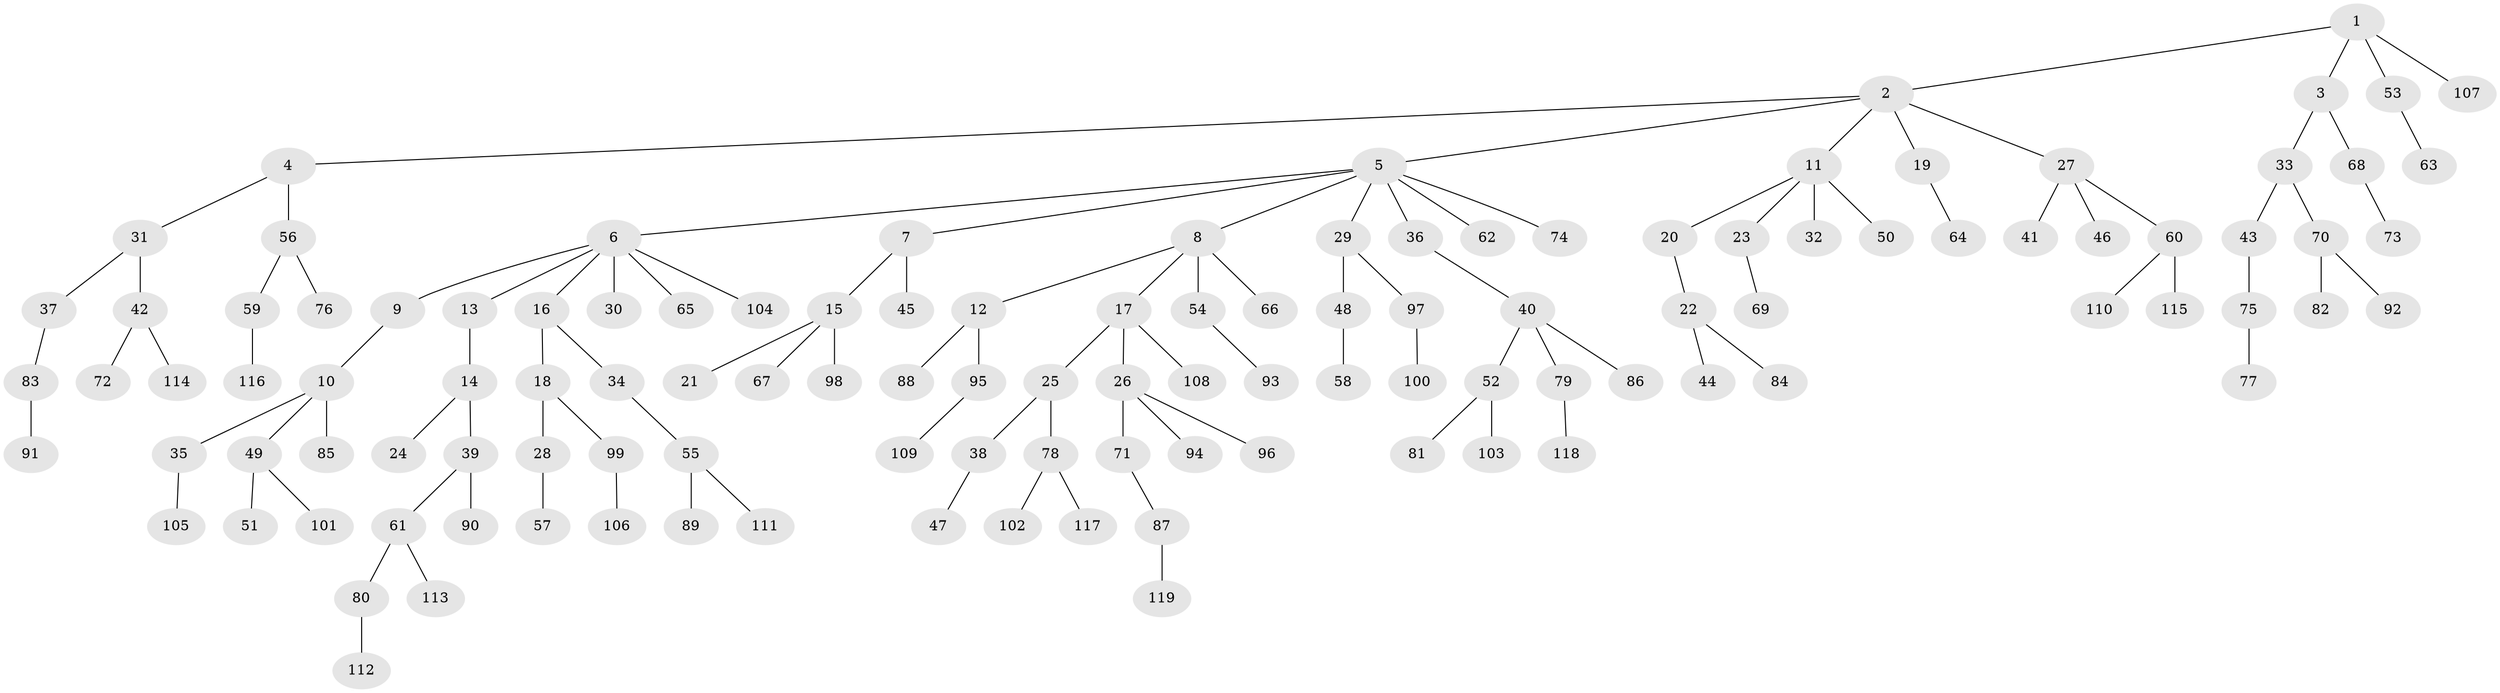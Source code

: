 // Generated by graph-tools (version 1.1) at 2025/36/03/09/25 02:36:34]
// undirected, 119 vertices, 118 edges
graph export_dot {
graph [start="1"]
  node [color=gray90,style=filled];
  1;
  2;
  3;
  4;
  5;
  6;
  7;
  8;
  9;
  10;
  11;
  12;
  13;
  14;
  15;
  16;
  17;
  18;
  19;
  20;
  21;
  22;
  23;
  24;
  25;
  26;
  27;
  28;
  29;
  30;
  31;
  32;
  33;
  34;
  35;
  36;
  37;
  38;
  39;
  40;
  41;
  42;
  43;
  44;
  45;
  46;
  47;
  48;
  49;
  50;
  51;
  52;
  53;
  54;
  55;
  56;
  57;
  58;
  59;
  60;
  61;
  62;
  63;
  64;
  65;
  66;
  67;
  68;
  69;
  70;
  71;
  72;
  73;
  74;
  75;
  76;
  77;
  78;
  79;
  80;
  81;
  82;
  83;
  84;
  85;
  86;
  87;
  88;
  89;
  90;
  91;
  92;
  93;
  94;
  95;
  96;
  97;
  98;
  99;
  100;
  101;
  102;
  103;
  104;
  105;
  106;
  107;
  108;
  109;
  110;
  111;
  112;
  113;
  114;
  115;
  116;
  117;
  118;
  119;
  1 -- 2;
  1 -- 3;
  1 -- 53;
  1 -- 107;
  2 -- 4;
  2 -- 5;
  2 -- 11;
  2 -- 19;
  2 -- 27;
  3 -- 33;
  3 -- 68;
  4 -- 31;
  4 -- 56;
  5 -- 6;
  5 -- 7;
  5 -- 8;
  5 -- 29;
  5 -- 36;
  5 -- 62;
  5 -- 74;
  6 -- 9;
  6 -- 13;
  6 -- 16;
  6 -- 30;
  6 -- 65;
  6 -- 104;
  7 -- 15;
  7 -- 45;
  8 -- 12;
  8 -- 17;
  8 -- 54;
  8 -- 66;
  9 -- 10;
  10 -- 35;
  10 -- 49;
  10 -- 85;
  11 -- 20;
  11 -- 23;
  11 -- 32;
  11 -- 50;
  12 -- 88;
  12 -- 95;
  13 -- 14;
  14 -- 24;
  14 -- 39;
  15 -- 21;
  15 -- 67;
  15 -- 98;
  16 -- 18;
  16 -- 34;
  17 -- 25;
  17 -- 26;
  17 -- 108;
  18 -- 28;
  18 -- 99;
  19 -- 64;
  20 -- 22;
  22 -- 44;
  22 -- 84;
  23 -- 69;
  25 -- 38;
  25 -- 78;
  26 -- 71;
  26 -- 94;
  26 -- 96;
  27 -- 41;
  27 -- 46;
  27 -- 60;
  28 -- 57;
  29 -- 48;
  29 -- 97;
  31 -- 37;
  31 -- 42;
  33 -- 43;
  33 -- 70;
  34 -- 55;
  35 -- 105;
  36 -- 40;
  37 -- 83;
  38 -- 47;
  39 -- 61;
  39 -- 90;
  40 -- 52;
  40 -- 79;
  40 -- 86;
  42 -- 72;
  42 -- 114;
  43 -- 75;
  48 -- 58;
  49 -- 51;
  49 -- 101;
  52 -- 81;
  52 -- 103;
  53 -- 63;
  54 -- 93;
  55 -- 89;
  55 -- 111;
  56 -- 59;
  56 -- 76;
  59 -- 116;
  60 -- 110;
  60 -- 115;
  61 -- 80;
  61 -- 113;
  68 -- 73;
  70 -- 82;
  70 -- 92;
  71 -- 87;
  75 -- 77;
  78 -- 102;
  78 -- 117;
  79 -- 118;
  80 -- 112;
  83 -- 91;
  87 -- 119;
  95 -- 109;
  97 -- 100;
  99 -- 106;
}
